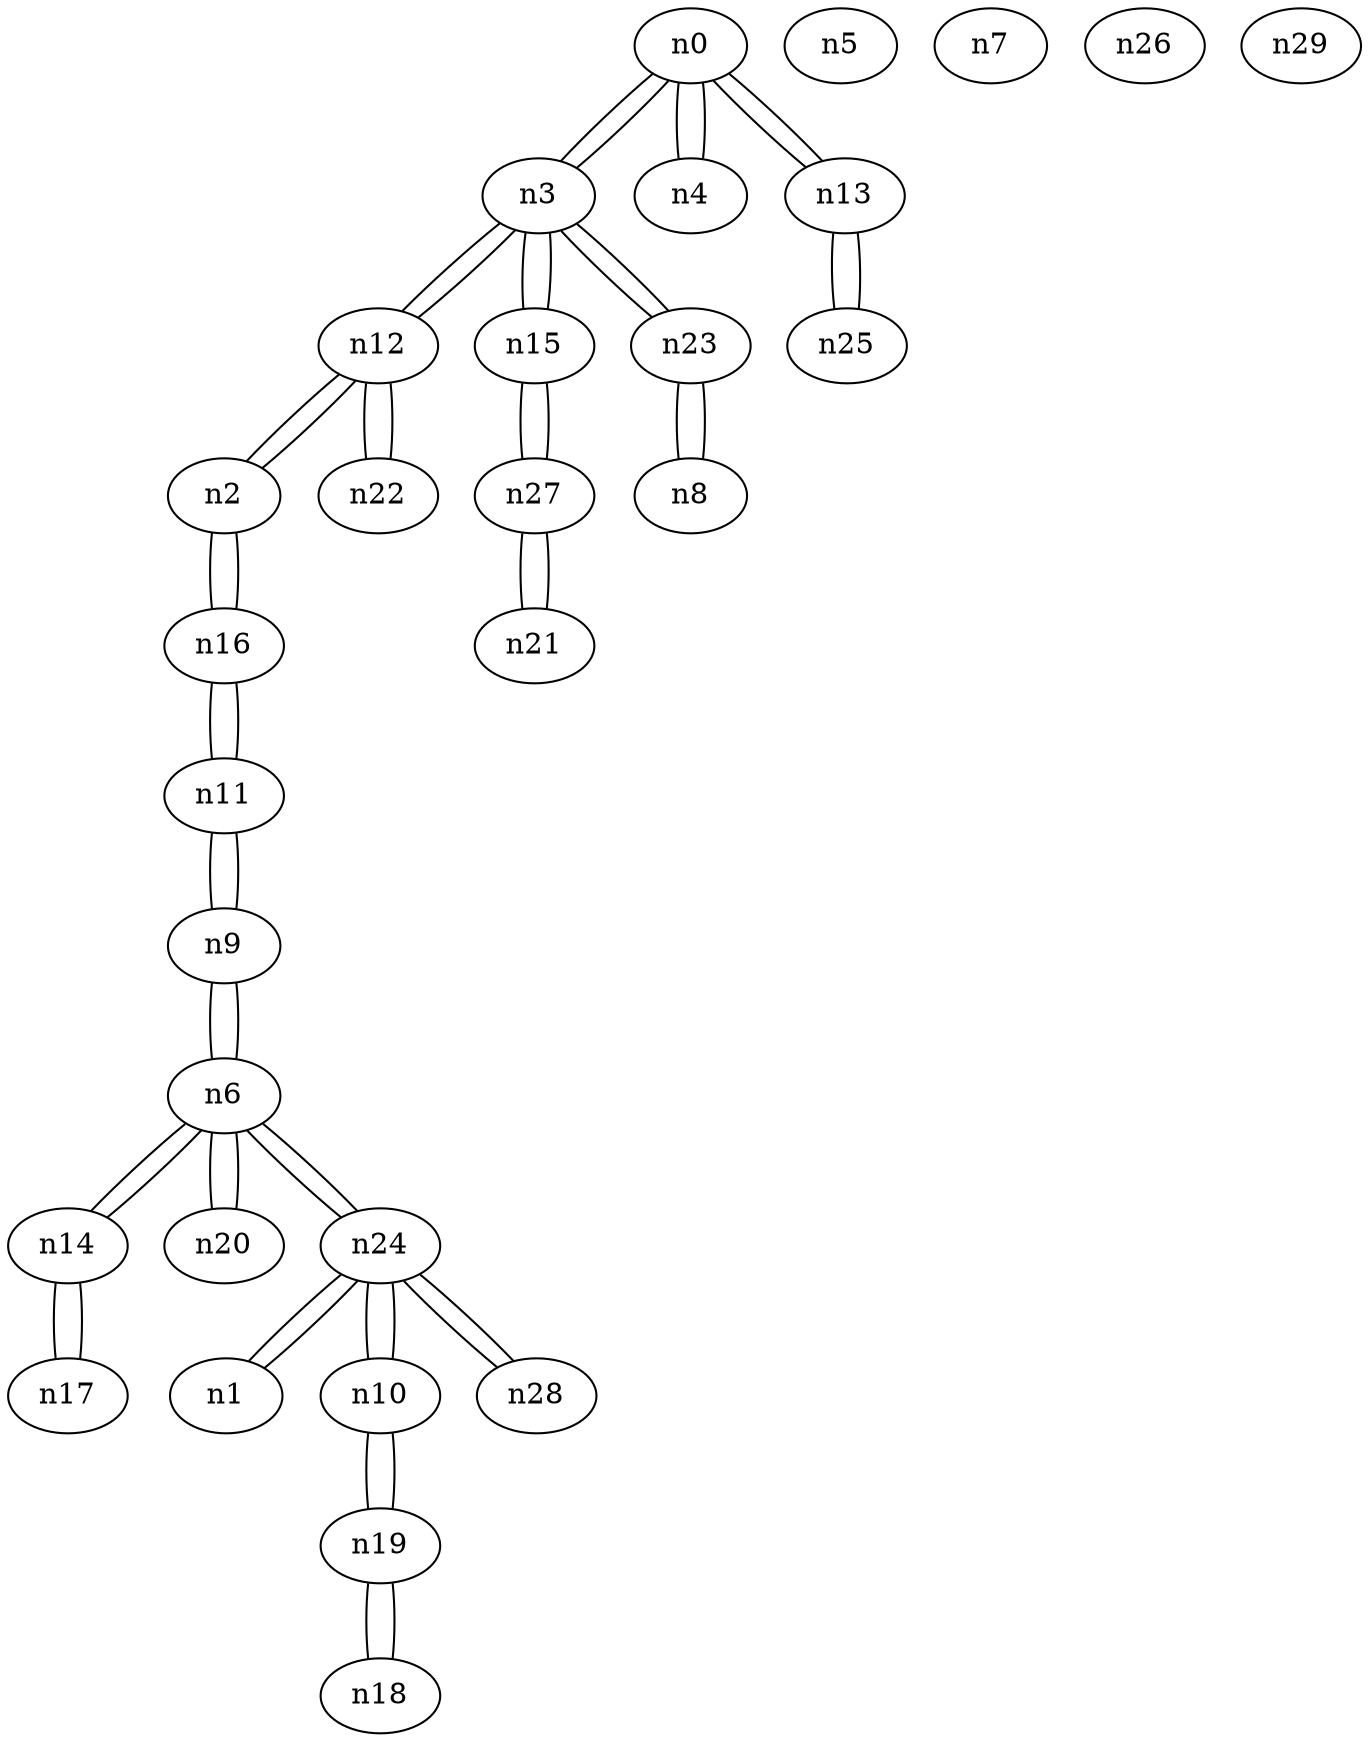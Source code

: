 graph {
n0;
n1;
n2;
n3;
n4;
n5;
n6;
n7;
n8;
n9;
n10;
n11;
n12;
n13;
n14;
n15;
n16;
n17;
n18;
n19;
n20;
n21;
n22;
n23;
n24;
n25;
n26;
n27;
n28;
n29;
n0 -- n13;
n0 -- n3;
n0 -- n4;
n1 -- n24;
n2 -- n12;
n2 -- n16;
n3 -- n15;
n3 -- n0;
n3 -- n12;
n3 -- n23;
n4 -- n0;
n6 -- n9;
n6 -- n14;
n6 -- n20;
n6 -- n24;
n8 -- n23;
n9 -- n6;
n9 -- n11;
n10 -- n24;
n10 -- n19;
n11 -- n9;
n11 -- n16;
n12 -- n22;
n12 -- n2;
n12 -- n3;
n13 -- n0;
n13 -- n25;
n14 -- n17;
n14 -- n6;
n15 -- n3;
n15 -- n27;
n16 -- n2;
n16 -- n11;
n17 -- n14;
n18 -- n19;
n19 -- n10;
n19 -- n18;
n20 -- n6;
n21 -- n27;
n22 -- n12;
n23 -- n3;
n23 -- n8;
n24 -- n1;
n24 -- n10;
n24 -- n6;
n24 -- n28;
n25 -- n13;
n27 -- n15;
n27 -- n21;
n28 -- n24;
}
